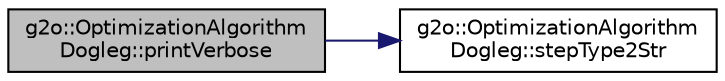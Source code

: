 digraph "g2o::OptimizationAlgorithmDogleg::printVerbose"
{
  edge [fontname="Helvetica",fontsize="10",labelfontname="Helvetica",labelfontsize="10"];
  node [fontname="Helvetica",fontsize="10",shape=record];
  rankdir="LR";
  Node3 [label="g2o::OptimizationAlgorithm\lDogleg::printVerbose",height=0.2,width=0.4,color="black", fillcolor="grey75", style="filled", fontcolor="black"];
  Node3 -> Node4 [color="midnightblue",fontsize="10",style="solid",fontname="Helvetica"];
  Node4 [label="g2o::OptimizationAlgorithm\lDogleg::stepType2Str",height=0.2,width=0.4,color="black", fillcolor="white", style="filled",URL="$classg2o_1_1_optimization_algorithm_dogleg.html#a65f193c6451ffcd2bd6fd8f8d19e2a12",tooltip="convert the type into an integer "];
}

